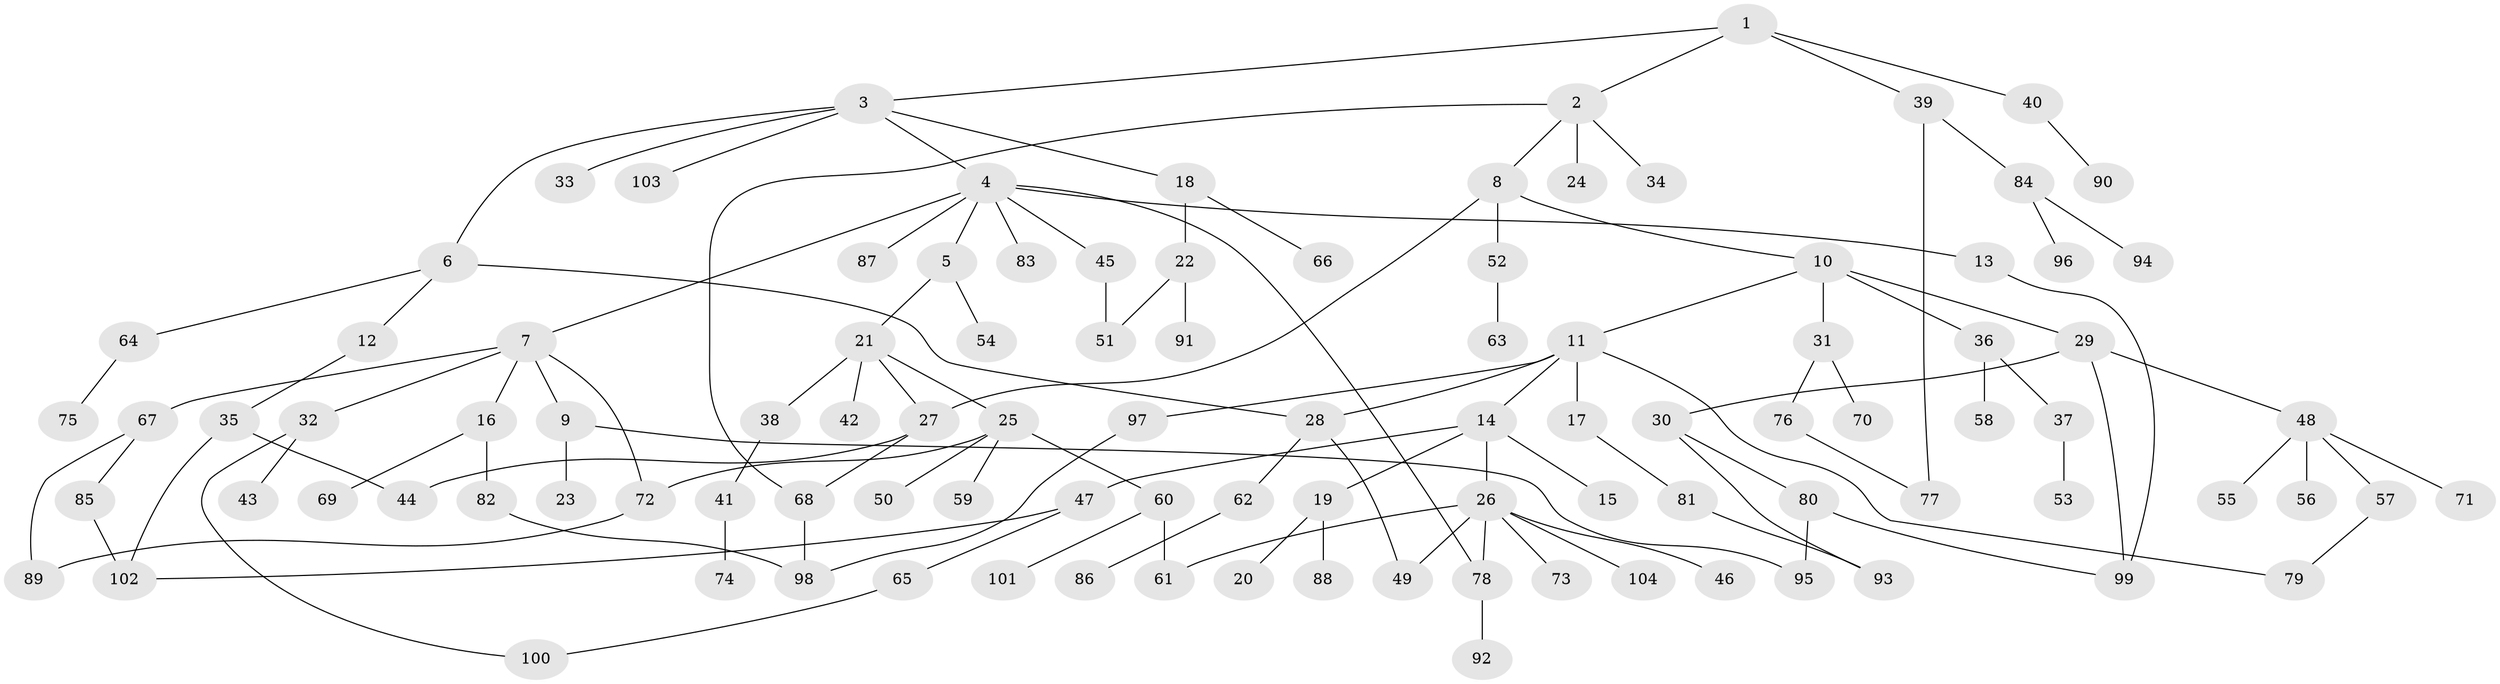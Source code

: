 // coarse degree distribution, {8: 0.016129032258064516, 7: 0.03225806451612903, 14: 0.016129032258064516, 3: 0.16129032258064516, 4: 0.04838709677419355, 5: 0.03225806451612903, 6: 0.03225806451612903, 2: 0.22580645161290322, 1: 0.41935483870967744, 10: 0.016129032258064516}
// Generated by graph-tools (version 1.1) at 2025/16/03/04/25 18:16:48]
// undirected, 104 vertices, 124 edges
graph export_dot {
graph [start="1"]
  node [color=gray90,style=filled];
  1;
  2;
  3;
  4;
  5;
  6;
  7;
  8;
  9;
  10;
  11;
  12;
  13;
  14;
  15;
  16;
  17;
  18;
  19;
  20;
  21;
  22;
  23;
  24;
  25;
  26;
  27;
  28;
  29;
  30;
  31;
  32;
  33;
  34;
  35;
  36;
  37;
  38;
  39;
  40;
  41;
  42;
  43;
  44;
  45;
  46;
  47;
  48;
  49;
  50;
  51;
  52;
  53;
  54;
  55;
  56;
  57;
  58;
  59;
  60;
  61;
  62;
  63;
  64;
  65;
  66;
  67;
  68;
  69;
  70;
  71;
  72;
  73;
  74;
  75;
  76;
  77;
  78;
  79;
  80;
  81;
  82;
  83;
  84;
  85;
  86;
  87;
  88;
  89;
  90;
  91;
  92;
  93;
  94;
  95;
  96;
  97;
  98;
  99;
  100;
  101;
  102;
  103;
  104;
  1 -- 2;
  1 -- 3;
  1 -- 39;
  1 -- 40;
  2 -- 8;
  2 -- 24;
  2 -- 34;
  2 -- 68;
  3 -- 4;
  3 -- 6;
  3 -- 18;
  3 -- 33;
  3 -- 103;
  4 -- 5;
  4 -- 7;
  4 -- 13;
  4 -- 45;
  4 -- 78;
  4 -- 83;
  4 -- 87;
  5 -- 21;
  5 -- 54;
  6 -- 12;
  6 -- 28;
  6 -- 64;
  7 -- 9;
  7 -- 16;
  7 -- 32;
  7 -- 67;
  7 -- 72;
  8 -- 10;
  8 -- 27;
  8 -- 52;
  9 -- 23;
  9 -- 95;
  10 -- 11;
  10 -- 29;
  10 -- 31;
  10 -- 36;
  11 -- 14;
  11 -- 17;
  11 -- 97;
  11 -- 79;
  11 -- 28;
  12 -- 35;
  13 -- 99;
  14 -- 15;
  14 -- 19;
  14 -- 26;
  14 -- 47;
  16 -- 69;
  16 -- 82;
  17 -- 81;
  18 -- 22;
  18 -- 66;
  19 -- 20;
  19 -- 88;
  21 -- 25;
  21 -- 38;
  21 -- 42;
  21 -- 27;
  22 -- 51;
  22 -- 91;
  25 -- 50;
  25 -- 59;
  25 -- 60;
  25 -- 72;
  26 -- 46;
  26 -- 49;
  26 -- 61;
  26 -- 73;
  26 -- 104;
  26 -- 78;
  27 -- 44;
  27 -- 68;
  28 -- 62;
  28 -- 49;
  29 -- 30;
  29 -- 48;
  29 -- 99;
  30 -- 80;
  30 -- 93;
  31 -- 70;
  31 -- 76;
  32 -- 43;
  32 -- 100;
  35 -- 102;
  35 -- 44;
  36 -- 37;
  36 -- 58;
  37 -- 53;
  38 -- 41;
  39 -- 84;
  39 -- 77;
  40 -- 90;
  41 -- 74;
  45 -- 51;
  47 -- 65;
  47 -- 102;
  48 -- 55;
  48 -- 56;
  48 -- 57;
  48 -- 71;
  52 -- 63;
  57 -- 79;
  60 -- 101;
  60 -- 61;
  62 -- 86;
  64 -- 75;
  65 -- 100;
  67 -- 85;
  67 -- 89;
  68 -- 98;
  72 -- 89;
  76 -- 77;
  78 -- 92;
  80 -- 95;
  80 -- 99;
  81 -- 93;
  82 -- 98;
  84 -- 94;
  84 -- 96;
  85 -- 102;
  97 -- 98;
}
